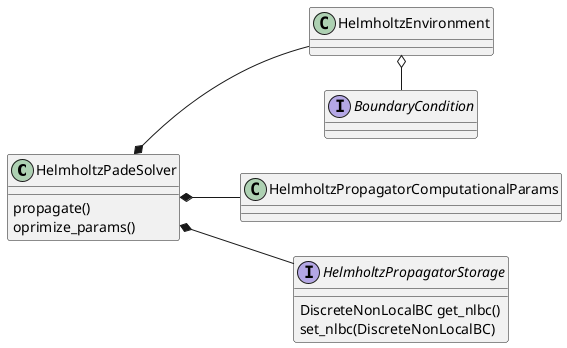 @startuml
left to right direction

'TroposphericPadePropagator *--HelmholtzPadeSolver

class HelmholtzPadeSolver {
    propagate()
    oprimize_params()
}

class HelmholtzPropagatorComputationalParams {
'    max_range_m: float
'    max_height_m: float
'    dx_wl: float
'    dz_wl: float
'    max_propagation_angle: float
'    max_src_angle: float
'    exp_pade_order: tuple
'    x_output_filter: int
'    z_output_filter: int
'    two_way: bool
'    two_way_iter_num: int
'    two_way_threshold: float
'    standard_pe: bool
'    sqrt_alpha: float
'    z_order: int
'    terrain_method: TerrainMethod
'    tol: float
'    storage: HelmholtzPropagatorStorage
'    max_abc_permittivity: float
}

'enum TerrainMethod {
'
'}

'HelmholtzPropagatorComputationalParams *-- TerrainMethod

interface HelmholtzPropagatorStorage {
DiscreteNonLocalBC get_nlbc()
set_nlbc(DiscreteNonLocalBC)
}

'HelmholtzPropagatorStorage <|- PickleStorage

HelmholtzPadeSolver *-- HelmholtzPropagatorComputationalParams
HelmholtzPadeSolver *-- HelmholtzEnvironment
HelmholtzPadeSolver *-- HelmholtzPropagatorStorage
'HelmholtzPadeSolver o- DiscreteBC

'BoundaryCondition <|- RobinBC
'BoundaryCondition <|- TransparentBC

interface BoundaryCondition {

}

'class RobinBC {
'q_1
'q_2
'q_3
'}
'
'class TransparentBC {
'beta
'gamma
'}
'
'interface DiscreteBC {
'
'}
'
'class DiscreteLocalBC {
'
'}

'class DiscreteNonLocalBC {
'
'}

'DiscreteBC <|- DiscreteLocalBC
'DiscreteBC <|- DiscreteNonLocalBC

HelmholtzEnvironment o- BoundaryCondition

class HelmholtzEnvironment {
'    x_max_m: float
'    lower_bc: BoundaryCondition
'    upper_bc: BoundaryCondition
'    z_min: float
'    z_max: float
'    n2minus1: types.FunctionType
'    use_n2minus1: bool
'    rho: types.FunctionType
'    use_rho: bool = True
'    terrain: types.FunctionType
'    knife_edges: List[Edge]
}

'class Edge {
'    x: float
'    z_min: float
'    z_max: float
'}

'HelmholtzEnvironment o- Edge

@enduml